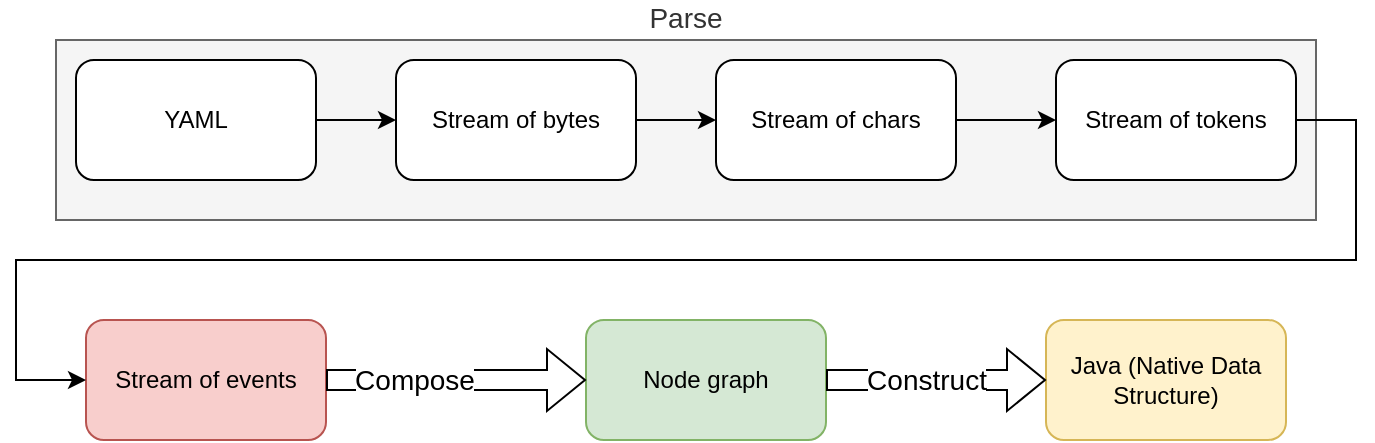 <mxfile version="16.1.0" type="device"><diagram id="mPFvfmyr7PWAgfFDxhnI" name="Page-1"><mxGraphModel dx="1422" dy="715" grid="1" gridSize="10" guides="1" tooltips="1" connect="1" arrows="1" fold="1" page="1" pageScale="1" pageWidth="850" pageHeight="1100" math="0" shadow="0"><root><mxCell id="0"/><mxCell id="1" parent="0"/><mxCell id="_qf0ecqVBPkJpX4linHh-8" value="Parse" style="rounded=0;whiteSpace=wrap;html=1;fontSize=14;labelPosition=center;verticalLabelPosition=top;align=center;verticalAlign=bottom;fillColor=#f5f5f5;fontColor=#333333;strokeColor=#666666;" vertex="1" parent="1"><mxGeometry x="30" y="20" width="630" height="90" as="geometry"/></mxCell><mxCell id="sfajF9qQUuwUOkg_dau4-8" style="edgeStyle=orthogonalEdgeStyle;rounded=0;orthogonalLoop=1;jettySize=auto;html=1;exitX=1;exitY=0.5;exitDx=0;exitDy=0;entryX=0;entryY=0.5;entryDx=0;entryDy=0;" parent="1" source="sfajF9qQUuwUOkg_dau4-1" target="sfajF9qQUuwUOkg_dau4-2" edge="1"><mxGeometry relative="1" as="geometry"/></mxCell><mxCell id="sfajF9qQUuwUOkg_dau4-1" value="YAML" style="rounded=1;whiteSpace=wrap;html=1;" parent="1" vertex="1"><mxGeometry x="40" y="30" width="120" height="60" as="geometry"/></mxCell><mxCell id="sfajF9qQUuwUOkg_dau4-10" style="edgeStyle=orthogonalEdgeStyle;rounded=0;orthogonalLoop=1;jettySize=auto;html=1;exitX=1;exitY=0.5;exitDx=0;exitDy=0;entryX=0;entryY=0.5;entryDx=0;entryDy=0;" parent="1" source="sfajF9qQUuwUOkg_dau4-2" target="sfajF9qQUuwUOkg_dau4-3" edge="1"><mxGeometry relative="1" as="geometry"/></mxCell><mxCell id="sfajF9qQUuwUOkg_dau4-2" value="Stream of bytes" style="rounded=1;whiteSpace=wrap;html=1;" parent="1" vertex="1"><mxGeometry x="200" y="30" width="120" height="60" as="geometry"/></mxCell><mxCell id="sfajF9qQUuwUOkg_dau4-12" style="edgeStyle=orthogonalEdgeStyle;rounded=0;orthogonalLoop=1;jettySize=auto;html=1;exitX=1;exitY=0.5;exitDx=0;exitDy=0;entryX=0;entryY=0.5;entryDx=0;entryDy=0;" parent="1" source="sfajF9qQUuwUOkg_dau4-3" target="sfajF9qQUuwUOkg_dau4-4" edge="1"><mxGeometry relative="1" as="geometry"/></mxCell><mxCell id="sfajF9qQUuwUOkg_dau4-3" value="Stream of chars" style="rounded=1;whiteSpace=wrap;html=1;" parent="1" vertex="1"><mxGeometry x="360" y="30" width="120" height="60" as="geometry"/></mxCell><mxCell id="sfajF9qQUuwUOkg_dau4-4" value="Stream of tokens" style="rounded=1;whiteSpace=wrap;html=1;" parent="1" vertex="1"><mxGeometry x="530" y="30" width="120" height="60" as="geometry"/></mxCell><mxCell id="sfajF9qQUuwUOkg_dau4-5" value="Stream of events" style="rounded=1;whiteSpace=wrap;html=1;fillColor=#f8cecc;strokeColor=#b85450;" parent="1" vertex="1"><mxGeometry x="45" y="160" width="120" height="60" as="geometry"/></mxCell><mxCell id="sfajF9qQUuwUOkg_dau4-6" value="Node graph" style="rounded=1;whiteSpace=wrap;html=1;fillColor=#d5e8d4;strokeColor=#82b366;" parent="1" vertex="1"><mxGeometry x="295" y="160" width="120" height="60" as="geometry"/></mxCell><mxCell id="_qf0ecqVBPkJpX4linHh-2" value="Java (Native Data Structure)" style="rounded=1;whiteSpace=wrap;html=1;fillColor=#fff2cc;strokeColor=#d6b656;" vertex="1" parent="1"><mxGeometry x="525" y="160" width="120" height="60" as="geometry"/></mxCell><mxCell id="_qf0ecqVBPkJpX4linHh-3" value="" style="shape=flexArrow;endArrow=classic;html=1;rounded=0;entryX=0;entryY=0.5;entryDx=0;entryDy=0;exitX=1;exitY=0.5;exitDx=0;exitDy=0;fontSize=17;" edge="1" parent="1" source="sfajF9qQUuwUOkg_dau4-6" target="_qf0ecqVBPkJpX4linHh-2"><mxGeometry width="50" height="50" relative="1" as="geometry"><mxPoint x="405" y="330" as="sourcePoint"/><mxPoint x="455" y="280" as="targetPoint"/></mxGeometry></mxCell><mxCell id="_qf0ecqVBPkJpX4linHh-4" value="&lt;font style=&quot;font-size: 14px&quot;&gt;Construct&lt;/font&gt;" style="edgeLabel;html=1;align=center;verticalAlign=middle;resizable=0;points=[];" vertex="1" connectable="0" parent="_qf0ecqVBPkJpX4linHh-3"><mxGeometry x="0.175" relative="1" as="geometry"><mxPoint x="-15" as="offset"/></mxGeometry></mxCell><mxCell id="_qf0ecqVBPkJpX4linHh-5" value="" style="shape=flexArrow;endArrow=classic;html=1;rounded=0;fontSize=14;entryX=0;entryY=0.5;entryDx=0;entryDy=0;" edge="1" parent="1" source="sfajF9qQUuwUOkg_dau4-5" target="sfajF9qQUuwUOkg_dau4-6"><mxGeometry width="50" height="50" relative="1" as="geometry"><mxPoint x="405" y="330" as="sourcePoint"/><mxPoint x="455" y="280" as="targetPoint"/></mxGeometry></mxCell><mxCell id="_qf0ecqVBPkJpX4linHh-6" value="Compose" style="edgeLabel;html=1;align=center;verticalAlign=middle;resizable=0;points=[];fontSize=14;" vertex="1" connectable="0" parent="_qf0ecqVBPkJpX4linHh-5"><mxGeometry x="-0.323" relative="1" as="geometry"><mxPoint as="offset"/></mxGeometry></mxCell><mxCell id="_qf0ecqVBPkJpX4linHh-12" value="" style="endArrow=classic;html=1;rounded=0;fontSize=14;exitX=1;exitY=0.5;exitDx=0;exitDy=0;entryX=0;entryY=0.5;entryDx=0;entryDy=0;" edge="1" parent="1" source="sfajF9qQUuwUOkg_dau4-4" target="sfajF9qQUuwUOkg_dau4-5"><mxGeometry width="50" height="50" relative="1" as="geometry"><mxPoint x="400" y="390" as="sourcePoint"/><mxPoint x="690" y="60" as="targetPoint"/><Array as="points"><mxPoint x="680" y="60"/><mxPoint x="680" y="130"/><mxPoint x="10" y="130"/><mxPoint x="10" y="190"/></Array></mxGeometry></mxCell></root></mxGraphModel></diagram></mxfile>